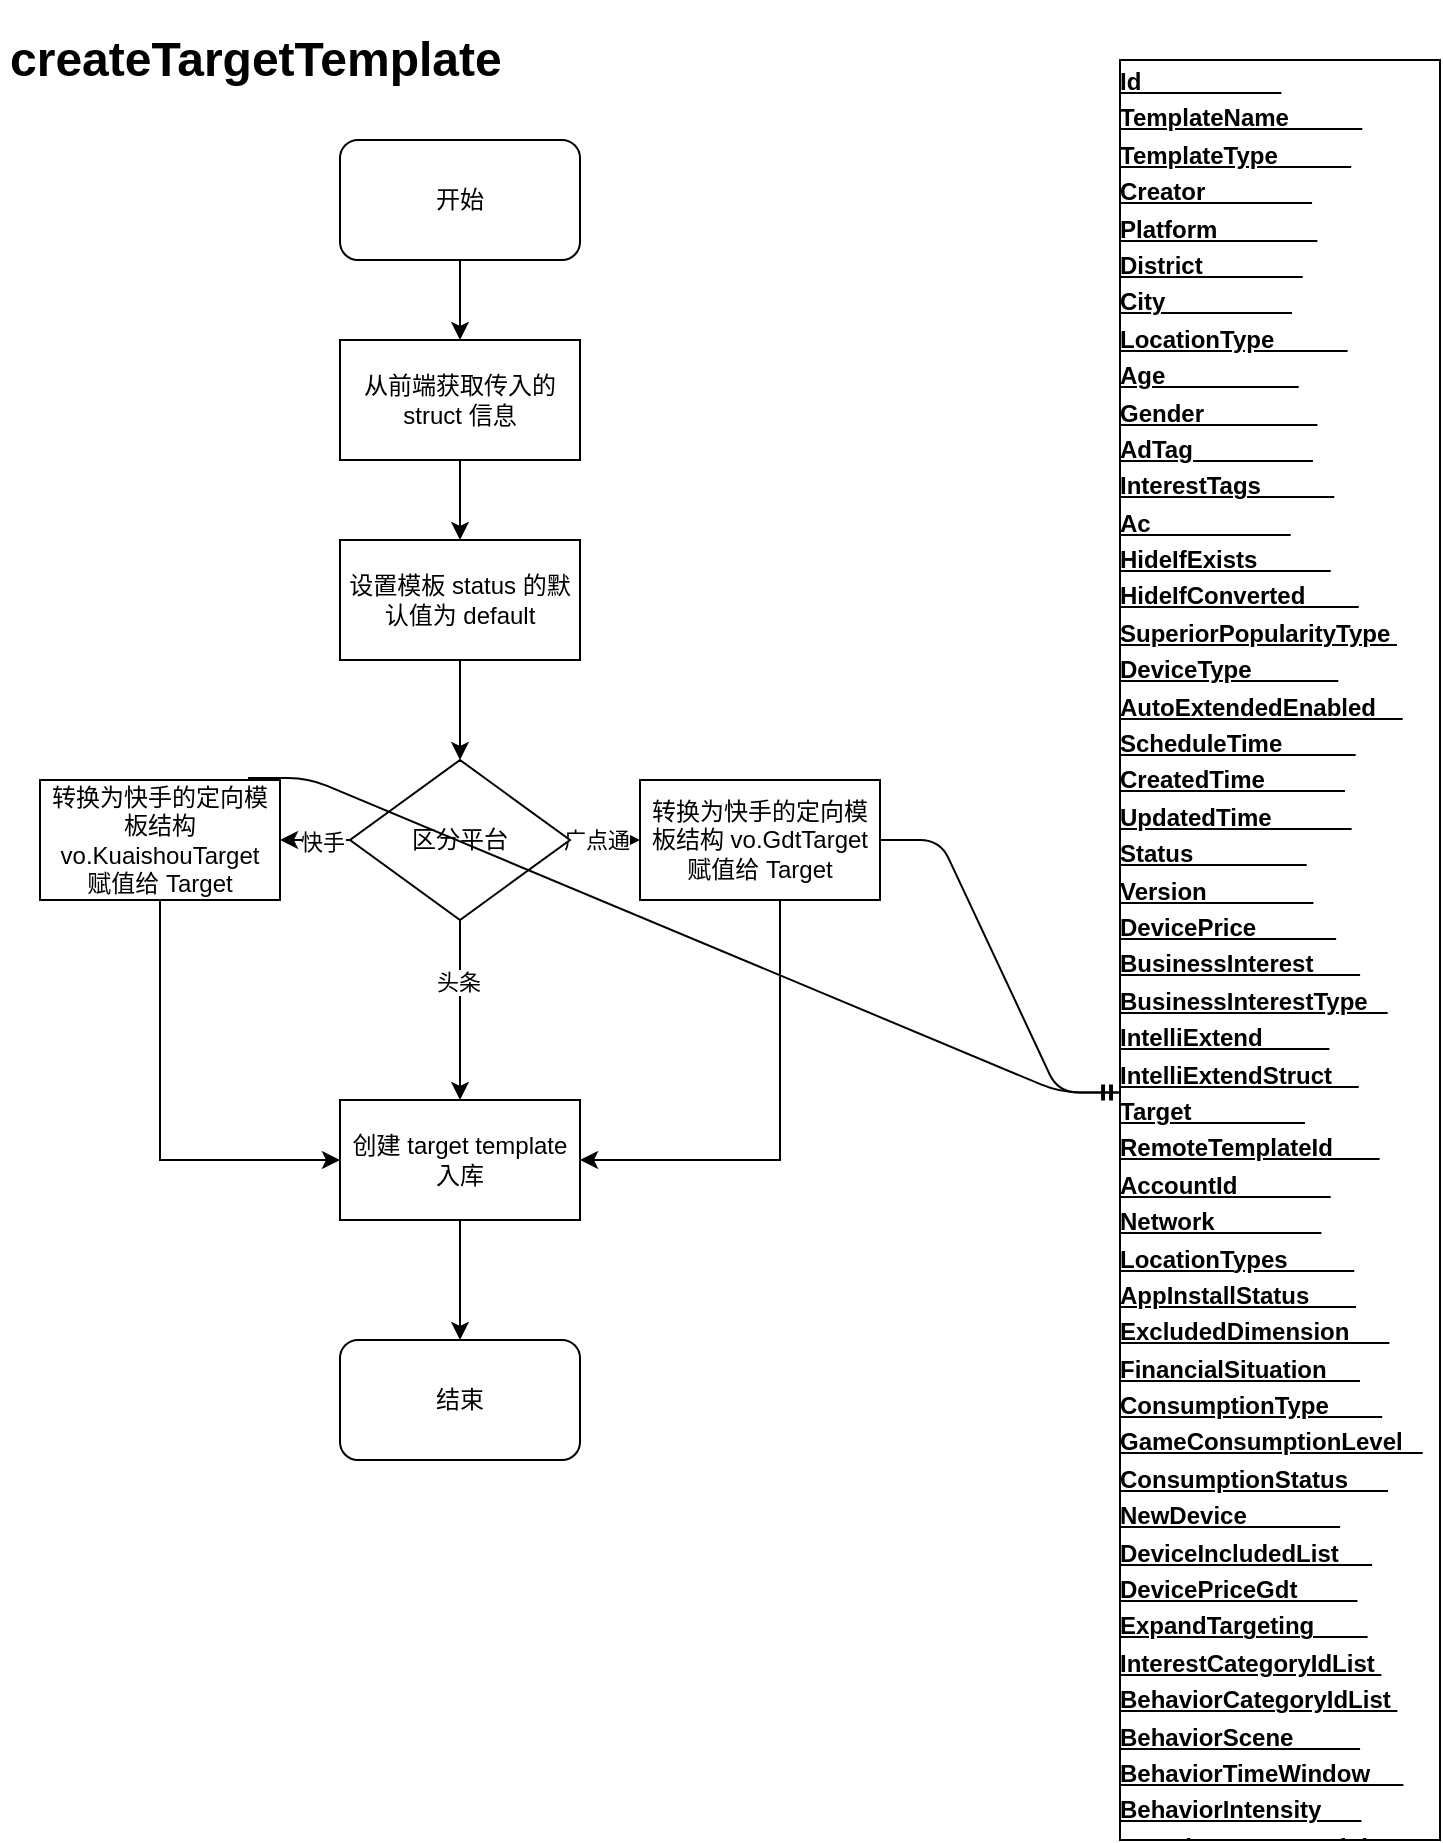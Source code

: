 <mxfile version="14.1.8" type="device"><diagram id="XGQQ6B91ncNpOVdGZxKV" name="第 1 页"><mxGraphModel dx="915" dy="655" grid="1" gridSize="10" guides="1" tooltips="1" connect="1" arrows="1" fold="1" page="1" pageScale="1" pageWidth="827" pageHeight="1169" math="0" shadow="0"><root><mxCell id="0"/><mxCell id="1" parent="0"/><mxCell id="p1RqVLynoBtB7kjLFYLw-1" value="&lt;h1&gt;createTargetTemplate&lt;/h1&gt;" style="text;html=1;strokeColor=none;fillColor=none;spacing=5;spacingTop=-20;whiteSpace=wrap;overflow=hidden;rounded=0;" vertex="1" parent="1"><mxGeometry x="10" y="20" width="270" height="40" as="geometry"/></mxCell><mxCell id="p1RqVLynoBtB7kjLFYLw-5" style="edgeStyle=orthogonalEdgeStyle;rounded=0;orthogonalLoop=1;jettySize=auto;html=1;entryX=0.5;entryY=0;entryDx=0;entryDy=0;" edge="1" parent="1" source="p1RqVLynoBtB7kjLFYLw-2" target="p1RqVLynoBtB7kjLFYLw-3"><mxGeometry relative="1" as="geometry"/></mxCell><mxCell id="p1RqVLynoBtB7kjLFYLw-2" value="开始" style="rounded=1;whiteSpace=wrap;html=1;" vertex="1" parent="1"><mxGeometry x="180" y="80" width="120" height="60" as="geometry"/></mxCell><mxCell id="p1RqVLynoBtB7kjLFYLw-7" style="edgeStyle=orthogonalEdgeStyle;rounded=0;orthogonalLoop=1;jettySize=auto;html=1;entryX=0.5;entryY=0;entryDx=0;entryDy=0;" edge="1" parent="1" source="p1RqVLynoBtB7kjLFYLw-3" target="p1RqVLynoBtB7kjLFYLw-6"><mxGeometry relative="1" as="geometry"/></mxCell><mxCell id="p1RqVLynoBtB7kjLFYLw-3" value="从前端获取传入的struct 信息" style="rounded=0;whiteSpace=wrap;html=1;" vertex="1" parent="1"><mxGeometry x="180" y="180" width="120" height="60" as="geometry"/></mxCell><mxCell id="p1RqVLynoBtB7kjLFYLw-4" value="&lt;p style=&quot;margin: 4px 0px 0px&quot;&gt;&lt;b&gt;&lt;u&gt;Id&amp;nbsp; &amp;nbsp; &amp;nbsp; &amp;nbsp; &amp;nbsp; &amp;nbsp; &amp;nbsp; &amp;nbsp; &amp;nbsp; &amp;nbsp; &amp;nbsp;&lt;/u&gt;&lt;/b&gt;&lt;/p&gt;&lt;p style=&quot;margin: 4px 0px 0px&quot;&gt;&lt;b&gt;&lt;u&gt;TemplateName&amp;nbsp; &amp;nbsp; &amp;nbsp; &amp;nbsp; &amp;nbsp; &amp;nbsp;&lt;/u&gt;&lt;/b&gt;&lt;/p&gt;&lt;p style=&quot;margin: 4px 0px 0px&quot;&gt;&lt;b&gt;&lt;u&gt;TemplateType&amp;nbsp; &amp;nbsp; &amp;nbsp; &amp;nbsp; &amp;nbsp; &amp;nbsp;&lt;/u&gt;&lt;/b&gt;&lt;/p&gt;&lt;p style=&quot;margin: 4px 0px 0px&quot;&gt;&lt;b&gt;&lt;u&gt;Creator&amp;nbsp; &amp;nbsp; &amp;nbsp; &amp;nbsp; &amp;nbsp; &amp;nbsp; &amp;nbsp; &amp;nbsp;&amp;nbsp;&lt;/u&gt;&lt;/b&gt;&lt;/p&gt;&lt;p style=&quot;margin: 4px 0px 0px&quot;&gt;&lt;b&gt;&lt;u&gt;Platform&amp;nbsp; &amp;nbsp; &amp;nbsp; &amp;nbsp; &amp;nbsp; &amp;nbsp; &amp;nbsp; &amp;nbsp;&lt;/u&gt;&lt;/b&gt;&lt;/p&gt;&lt;p style=&quot;margin: 4px 0px 0px&quot;&gt;&lt;b&gt;&lt;u&gt;District&amp;nbsp; &amp;nbsp; &amp;nbsp; &amp;nbsp; &amp;nbsp; &amp;nbsp; &amp;nbsp; &amp;nbsp;&lt;/u&gt;&lt;/b&gt;&lt;/p&gt;&lt;p style=&quot;margin: 4px 0px 0px&quot;&gt;&lt;b&gt;&lt;u&gt;City&amp;nbsp; &amp;nbsp; &amp;nbsp; &amp;nbsp; &amp;nbsp; &amp;nbsp; &amp;nbsp; &amp;nbsp; &amp;nbsp; &amp;nbsp;&lt;/u&gt;&lt;/b&gt;&lt;/p&gt;&lt;p style=&quot;margin: 4px 0px 0px&quot;&gt;&lt;b&gt;&lt;u&gt;LocationType&amp;nbsp; &amp;nbsp; &amp;nbsp; &amp;nbsp; &amp;nbsp; &amp;nbsp;&lt;/u&gt;&lt;/b&gt;&lt;/p&gt;&lt;p style=&quot;margin: 4px 0px 0px&quot;&gt;&lt;b&gt;&lt;u&gt;Age&amp;nbsp; &amp;nbsp; &amp;nbsp; &amp;nbsp; &amp;nbsp; &amp;nbsp; &amp;nbsp; &amp;nbsp; &amp;nbsp; &amp;nbsp;&amp;nbsp;&lt;/u&gt;&lt;/b&gt;&lt;/p&gt;&lt;p style=&quot;margin: 4px 0px 0px&quot;&gt;&lt;b&gt;&lt;u&gt;Gender&amp;nbsp; &amp;nbsp; &amp;nbsp; &amp;nbsp; &amp;nbsp; &amp;nbsp; &amp;nbsp; &amp;nbsp; &amp;nbsp;&lt;/u&gt;&lt;/b&gt;&lt;/p&gt;&lt;p style=&quot;margin: 4px 0px 0px&quot;&gt;&lt;b&gt;&lt;u&gt;AdTag&amp;nbsp; &amp;nbsp; &amp;nbsp; &amp;nbsp; &amp;nbsp; &amp;nbsp; &amp;nbsp; &amp;nbsp; &amp;nbsp;&amp;nbsp;&lt;/u&gt;&lt;/b&gt;&lt;/p&gt;&lt;p style=&quot;margin: 4px 0px 0px&quot;&gt;&lt;b&gt;&lt;u&gt;InterestTags&amp;nbsp; &amp;nbsp; &amp;nbsp; &amp;nbsp; &amp;nbsp; &amp;nbsp;&lt;/u&gt;&lt;/b&gt;&lt;/p&gt;&lt;p style=&quot;margin: 4px 0px 0px&quot;&gt;&lt;b&gt;&lt;u&gt;Ac&amp;nbsp; &amp;nbsp; &amp;nbsp; &amp;nbsp; &amp;nbsp; &amp;nbsp; &amp;nbsp; &amp;nbsp; &amp;nbsp; &amp;nbsp; &amp;nbsp;&lt;/u&gt;&lt;/b&gt;&lt;/p&gt;&lt;p style=&quot;margin: 4px 0px 0px&quot;&gt;&lt;b&gt;&lt;u&gt;HideIfExists&amp;nbsp; &amp;nbsp; &amp;nbsp; &amp;nbsp; &amp;nbsp; &amp;nbsp;&lt;/u&gt;&lt;/b&gt;&lt;/p&gt;&lt;p style=&quot;margin: 4px 0px 0px&quot;&gt;&lt;b&gt;&lt;u&gt;HideIfConverted&amp;nbsp; &amp;nbsp; &amp;nbsp; &amp;nbsp;&amp;nbsp;&lt;/u&gt;&lt;/b&gt;&lt;/p&gt;&lt;p style=&quot;margin: 4px 0px 0px&quot;&gt;&lt;b&gt;&lt;u&gt;SuperiorPopularityType&amp;nbsp;&lt;/u&gt;&lt;/b&gt;&lt;/p&gt;&lt;p style=&quot;margin: 4px 0px 0px&quot;&gt;&lt;b&gt;&lt;u&gt;DeviceType&amp;nbsp; &amp;nbsp; &amp;nbsp; &amp;nbsp; &amp;nbsp; &amp;nbsp; &amp;nbsp;&lt;/u&gt;&lt;/b&gt;&lt;/p&gt;&lt;p style=&quot;margin: 4px 0px 0px&quot;&gt;&lt;b&gt;&lt;u&gt;AutoExtendedEnabled&amp;nbsp; &amp;nbsp;&amp;nbsp;&lt;/u&gt;&lt;/b&gt;&lt;/p&gt;&lt;p style=&quot;margin: 4px 0px 0px&quot;&gt;&lt;b&gt;&lt;u&gt;ScheduleTime&amp;nbsp; &amp;nbsp; &amp;nbsp; &amp;nbsp; &amp;nbsp; &amp;nbsp;&lt;/u&gt;&lt;/b&gt;&lt;/p&gt;&lt;p style=&quot;margin: 4px 0px 0px&quot;&gt;&lt;b&gt;&lt;u&gt;CreatedTime&amp;nbsp; &amp;nbsp; &amp;nbsp; &amp;nbsp; &amp;nbsp; &amp;nbsp;&amp;nbsp;&lt;/u&gt;&lt;/b&gt;&lt;/p&gt;&lt;p style=&quot;margin: 4px 0px 0px&quot;&gt;&lt;b&gt;&lt;u&gt;UpdatedTime&amp;nbsp; &amp;nbsp; &amp;nbsp; &amp;nbsp; &amp;nbsp; &amp;nbsp;&amp;nbsp;&lt;/u&gt;&lt;/b&gt;&lt;/p&gt;&lt;p style=&quot;margin: 4px 0px 0px&quot;&gt;&lt;b&gt;&lt;u&gt;Status&amp;nbsp; &amp;nbsp; &amp;nbsp; &amp;nbsp; &amp;nbsp; &amp;nbsp; &amp;nbsp; &amp;nbsp; &amp;nbsp;&lt;/u&gt;&lt;/b&gt;&lt;/p&gt;&lt;p style=&quot;margin: 4px 0px 0px&quot;&gt;&lt;b&gt;&lt;u&gt;Version&amp;nbsp; &amp;nbsp; &amp;nbsp; &amp;nbsp; &amp;nbsp; &amp;nbsp; &amp;nbsp; &amp;nbsp;&amp;nbsp;&lt;/u&gt;&lt;/b&gt;&lt;/p&gt;&lt;p style=&quot;margin: 4px 0px 0px&quot;&gt;&lt;b&gt;&lt;u&gt;DevicePrice&amp;nbsp; &amp;nbsp; &amp;nbsp; &amp;nbsp; &amp;nbsp; &amp;nbsp;&amp;nbsp;&lt;/u&gt;&lt;/b&gt;&lt;/p&gt;&lt;p style=&quot;margin: 4px 0px 0px&quot;&gt;&lt;b&gt;&lt;u&gt;BusinessInterest&amp;nbsp; &amp;nbsp; &amp;nbsp; &amp;nbsp;&lt;/u&gt;&lt;/b&gt;&lt;/p&gt;&lt;p style=&quot;margin: 4px 0px 0px&quot;&gt;&lt;b&gt;&lt;u&gt;BusinessInterestType&amp;nbsp; &amp;nbsp;&lt;/u&gt;&lt;/b&gt;&lt;/p&gt;&lt;p style=&quot;margin: 4px 0px 0px&quot;&gt;&lt;b&gt;&lt;u&gt;IntelliExtend&amp;nbsp; &amp;nbsp; &amp;nbsp; &amp;nbsp; &amp;nbsp;&amp;nbsp;&lt;/u&gt;&lt;/b&gt;&lt;/p&gt;&lt;p style=&quot;margin: 4px 0px 0px&quot;&gt;&lt;b&gt;&lt;u&gt;IntelliExtendStruct&amp;nbsp; &amp;nbsp;&amp;nbsp;&lt;/u&gt;&lt;/b&gt;&lt;/p&gt;&lt;p style=&quot;margin: 4px 0px 0px&quot;&gt;&lt;b&gt;&lt;u&gt;Target&amp;nbsp; &amp;nbsp; &amp;nbsp; &amp;nbsp; &amp;nbsp; &amp;nbsp; &amp;nbsp; &amp;nbsp; &amp;nbsp;&lt;/u&gt;&lt;/b&gt;&lt;/p&gt;&lt;p style=&quot;margin: 4px 0px 0px&quot;&gt;&lt;b&gt;&lt;u&gt;RemoteTemplateId&amp;nbsp; &amp;nbsp; &amp;nbsp; &amp;nbsp;&lt;/u&gt;&lt;/b&gt;&lt;/p&gt;&lt;p style=&quot;margin: 4px 0px 0px&quot;&gt;&lt;b&gt;&lt;u&gt;AccountId&amp;nbsp; &amp;nbsp; &amp;nbsp; &amp;nbsp; &amp;nbsp; &amp;nbsp; &amp;nbsp;&amp;nbsp;&lt;/u&gt;&lt;/b&gt;&lt;/p&gt;&lt;p style=&quot;margin: 4px 0px 0px&quot;&gt;&lt;b&gt;&lt;u&gt;Network&amp;nbsp; &amp;nbsp; &amp;nbsp; &amp;nbsp; &amp;nbsp; &amp;nbsp; &amp;nbsp; &amp;nbsp;&amp;nbsp;&lt;/u&gt;&lt;/b&gt;&lt;/p&gt;&lt;p style=&quot;margin: 4px 0px 0px&quot;&gt;&lt;b&gt;&lt;u&gt;LocationTypes&amp;nbsp; &amp;nbsp; &amp;nbsp; &amp;nbsp; &amp;nbsp;&amp;nbsp;&lt;/u&gt;&lt;/b&gt;&lt;/p&gt;&lt;p style=&quot;margin: 4px 0px 0px&quot;&gt;&lt;b&gt;&lt;u&gt;AppInstallStatus&amp;nbsp; &amp;nbsp; &amp;nbsp; &amp;nbsp;&lt;/u&gt;&lt;/b&gt;&lt;/p&gt;&lt;p style=&quot;margin: 4px 0px 0px&quot;&gt;&lt;b&gt;&lt;u&gt;ExcludedDimension&amp;nbsp; &amp;nbsp; &amp;nbsp;&amp;nbsp;&lt;/u&gt;&lt;/b&gt;&lt;/p&gt;&lt;p style=&quot;margin: 4px 0px 0px&quot;&gt;&lt;b&gt;&lt;u&gt;FinancialSituation&amp;nbsp; &amp;nbsp; &amp;nbsp;&lt;/u&gt;&lt;/b&gt;&lt;/p&gt;&lt;p style=&quot;margin: 4px 0px 0px&quot;&gt;&lt;b&gt;&lt;u&gt;ConsumptionType&amp;nbsp; &amp;nbsp; &amp;nbsp; &amp;nbsp;&amp;nbsp;&lt;/u&gt;&lt;/b&gt;&lt;/p&gt;&lt;p style=&quot;margin: 4px 0px 0px&quot;&gt;&lt;b&gt;&lt;u&gt;GameConsumptionLevel&amp;nbsp; &amp;nbsp;&lt;/u&gt;&lt;/b&gt;&lt;/p&gt;&lt;p style=&quot;margin: 4px 0px 0px&quot;&gt;&lt;b&gt;&lt;u&gt;ConsumptionStatus&amp;nbsp; &amp;nbsp; &amp;nbsp;&amp;nbsp;&lt;/u&gt;&lt;/b&gt;&lt;/p&gt;&lt;p style=&quot;margin: 4px 0px 0px&quot;&gt;&lt;b&gt;&lt;u&gt;NewDevice&amp;nbsp; &amp;nbsp; &amp;nbsp; &amp;nbsp; &amp;nbsp; &amp;nbsp; &amp;nbsp;&amp;nbsp;&lt;/u&gt;&lt;/b&gt;&lt;/p&gt;&lt;p style=&quot;margin: 4px 0px 0px&quot;&gt;&lt;b&gt;&lt;u&gt;DeviceIncludedList&amp;nbsp; &amp;nbsp; &amp;nbsp;&lt;/u&gt;&lt;/b&gt;&lt;/p&gt;&lt;p style=&quot;margin: 4px 0px 0px&quot;&gt;&lt;b&gt;&lt;u&gt;DevicePriceGdt&amp;nbsp; &amp;nbsp; &amp;nbsp; &amp;nbsp; &amp;nbsp;&lt;/u&gt;&lt;/b&gt;&lt;/p&gt;&lt;p style=&quot;margin: 4px 0px 0px&quot;&gt;&lt;b&gt;&lt;u&gt;ExpandTargeting&amp;nbsp; &amp;nbsp; &amp;nbsp; &amp;nbsp;&amp;nbsp;&lt;/u&gt;&lt;/b&gt;&lt;/p&gt;&lt;p style=&quot;margin: 4px 0px 0px&quot;&gt;&lt;b&gt;&lt;u&gt;InterestCategoryIdList&amp;nbsp;&lt;/u&gt;&lt;/b&gt;&lt;/p&gt;&lt;p style=&quot;margin: 4px 0px 0px&quot;&gt;&lt;b&gt;&lt;u&gt;BehaviorCategoryIdList&amp;nbsp;&lt;/u&gt;&lt;/b&gt;&lt;/p&gt;&lt;p style=&quot;margin: 4px 0px 0px&quot;&gt;&lt;b&gt;&lt;u&gt;BehaviorScene&amp;nbsp; &amp;nbsp; &amp;nbsp; &amp;nbsp; &amp;nbsp;&amp;nbsp;&lt;/u&gt;&lt;/b&gt;&lt;/p&gt;&lt;p style=&quot;margin: 4px 0px 0px&quot;&gt;&lt;b&gt;&lt;u&gt;BehaviorTimeWindow&amp;nbsp; &amp;nbsp; &amp;nbsp;&lt;/u&gt;&lt;/b&gt;&lt;/p&gt;&lt;p style=&quot;margin: 4px 0px 0px&quot;&gt;&lt;b&gt;&lt;u&gt;BehaviorIntensity&amp;nbsp; &amp;nbsp; &amp;nbsp;&amp;nbsp;&lt;/u&gt;&lt;/b&gt;&lt;/p&gt;&lt;p style=&quot;margin: 4px 0px 0px&quot;&gt;&lt;b&gt;&lt;u&gt;IntentionCategoryIdList&lt;/u&gt;&lt;/b&gt;&lt;/p&gt;" style="verticalAlign=top;align=left;overflow=fill;fontSize=12;fontFamily=Helvetica;html=1;" vertex="1" parent="1"><mxGeometry x="570" y="40" width="160" height="890" as="geometry"/></mxCell><mxCell id="p1RqVLynoBtB7kjLFYLw-21" style="edgeStyle=orthogonalEdgeStyle;rounded=0;orthogonalLoop=1;jettySize=auto;html=1;entryX=0.5;entryY=0;entryDx=0;entryDy=0;" edge="1" parent="1" source="p1RqVLynoBtB7kjLFYLw-6" target="p1RqVLynoBtB7kjLFYLw-11"><mxGeometry relative="1" as="geometry"/></mxCell><mxCell id="p1RqVLynoBtB7kjLFYLw-6" value="设置模板 status 的默认值为 default" style="rounded=0;whiteSpace=wrap;html=1;" vertex="1" parent="1"><mxGeometry x="180" y="280" width="120" height="60" as="geometry"/></mxCell><mxCell id="p1RqVLynoBtB7kjLFYLw-13" value="" style="edgeStyle=orthogonalEdgeStyle;rounded=0;orthogonalLoop=1;jettySize=auto;html=1;" edge="1" parent="1" source="p1RqVLynoBtB7kjLFYLw-11" target="p1RqVLynoBtB7kjLFYLw-12"><mxGeometry relative="1" as="geometry"/></mxCell><mxCell id="p1RqVLynoBtB7kjLFYLw-14" value="快手" style="edgeLabel;html=1;align=center;verticalAlign=middle;resizable=0;points=[];" vertex="1" connectable="0" parent="p1RqVLynoBtB7kjLFYLw-13"><mxGeometry x="-0.378" y="1" relative="1" as="geometry"><mxPoint as="offset"/></mxGeometry></mxCell><mxCell id="p1RqVLynoBtB7kjLFYLw-16" value="" style="edgeStyle=orthogonalEdgeStyle;rounded=0;orthogonalLoop=1;jettySize=auto;html=1;" edge="1" parent="1" source="p1RqVLynoBtB7kjLFYLw-11" target="p1RqVLynoBtB7kjLFYLw-15"><mxGeometry relative="1" as="geometry"/></mxCell><mxCell id="p1RqVLynoBtB7kjLFYLw-17" value="广点通" style="edgeLabel;html=1;align=center;verticalAlign=middle;resizable=0;points=[];" vertex="1" connectable="0" parent="p1RqVLynoBtB7kjLFYLw-16"><mxGeometry x="-0.422" relative="1" as="geometry"><mxPoint as="offset"/></mxGeometry></mxCell><mxCell id="p1RqVLynoBtB7kjLFYLw-19" value="" style="edgeStyle=orthogonalEdgeStyle;rounded=0;orthogonalLoop=1;jettySize=auto;html=1;" edge="1" parent="1" source="p1RqVLynoBtB7kjLFYLw-11" target="p1RqVLynoBtB7kjLFYLw-18"><mxGeometry relative="1" as="geometry"/></mxCell><mxCell id="p1RqVLynoBtB7kjLFYLw-20" value="头条" style="edgeLabel;html=1;align=center;verticalAlign=middle;resizable=0;points=[];" vertex="1" connectable="0" parent="p1RqVLynoBtB7kjLFYLw-19"><mxGeometry x="-0.311" y="-1" relative="1" as="geometry"><mxPoint as="offset"/></mxGeometry></mxCell><mxCell id="p1RqVLynoBtB7kjLFYLw-11" value="区分平台" style="rhombus;whiteSpace=wrap;html=1;" vertex="1" parent="1"><mxGeometry x="185" y="390" width="110" height="80" as="geometry"/></mxCell><mxCell id="p1RqVLynoBtB7kjLFYLw-24" style="edgeStyle=orthogonalEdgeStyle;rounded=0;orthogonalLoop=1;jettySize=auto;html=1;entryX=0;entryY=0.5;entryDx=0;entryDy=0;" edge="1" parent="1" source="p1RqVLynoBtB7kjLFYLw-12" target="p1RqVLynoBtB7kjLFYLw-18"><mxGeometry relative="1" as="geometry"><Array as="points"><mxPoint x="90" y="590"/></Array></mxGeometry></mxCell><mxCell id="p1RqVLynoBtB7kjLFYLw-12" value="转换为快手的定向模板结构 vo.KuaishouTarget&lt;br&gt;赋值给 Target" style="whiteSpace=wrap;html=1;" vertex="1" parent="1"><mxGeometry x="30" y="400" width="120" height="60" as="geometry"/></mxCell><mxCell id="p1RqVLynoBtB7kjLFYLw-25" style="edgeStyle=orthogonalEdgeStyle;rounded=0;orthogonalLoop=1;jettySize=auto;html=1;entryX=1;entryY=0.5;entryDx=0;entryDy=0;" edge="1" parent="1" source="p1RqVLynoBtB7kjLFYLw-15" target="p1RqVLynoBtB7kjLFYLw-18"><mxGeometry relative="1" as="geometry"><Array as="points"><mxPoint x="400" y="590"/></Array></mxGeometry></mxCell><mxCell id="p1RqVLynoBtB7kjLFYLw-15" value="&lt;span&gt;转换为快手的定向模板结构 vo.GdtTarget&lt;/span&gt;&lt;br&gt;&lt;span&gt;赋值给 Target&lt;/span&gt;" style="whiteSpace=wrap;html=1;" vertex="1" parent="1"><mxGeometry x="330" y="400" width="120" height="60" as="geometry"/></mxCell><mxCell id="p1RqVLynoBtB7kjLFYLw-27" style="edgeStyle=orthogonalEdgeStyle;rounded=0;orthogonalLoop=1;jettySize=auto;html=1;entryX=0.5;entryY=0;entryDx=0;entryDy=0;" edge="1" parent="1" source="p1RqVLynoBtB7kjLFYLw-18" target="p1RqVLynoBtB7kjLFYLw-26"><mxGeometry relative="1" as="geometry"/></mxCell><mxCell id="p1RqVLynoBtB7kjLFYLw-18" value="创建 target template&lt;br&gt;入库" style="whiteSpace=wrap;html=1;" vertex="1" parent="1"><mxGeometry x="180" y="560" width="120" height="60" as="geometry"/></mxCell><mxCell id="p1RqVLynoBtB7kjLFYLw-22" value="" style="edgeStyle=entityRelationEdgeStyle;fontSize=12;html=1;endArrow=ERmandOne;entryX=0;entryY=0.58;entryDx=0;entryDy=0;entryPerimeter=0;exitX=0.867;exitY=-0.017;exitDx=0;exitDy=0;exitPerimeter=0;" edge="1" parent="1" source="p1RqVLynoBtB7kjLFYLw-12" target="p1RqVLynoBtB7kjLFYLw-4"><mxGeometry width="100" height="100" relative="1" as="geometry"><mxPoint x="430" y="430" as="sourcePoint"/><mxPoint x="560" y="550" as="targetPoint"/></mxGeometry></mxCell><mxCell id="p1RqVLynoBtB7kjLFYLw-23" value="" style="edgeStyle=entityRelationEdgeStyle;fontSize=12;html=1;endArrow=ERmandOne;entryX=-0.006;entryY=0.58;entryDx=0;entryDy=0;entryPerimeter=0;exitX=1;exitY=0.5;exitDx=0;exitDy=0;" edge="1" parent="1" source="p1RqVLynoBtB7kjLFYLw-15" target="p1RqVLynoBtB7kjLFYLw-4"><mxGeometry width="100" height="100" relative="1" as="geometry"><mxPoint x="144.04" y="408.98" as="sourcePoint"/><mxPoint x="580" y="566.2" as="targetPoint"/></mxGeometry></mxCell><mxCell id="p1RqVLynoBtB7kjLFYLw-26" value="结束" style="rounded=1;whiteSpace=wrap;html=1;" vertex="1" parent="1"><mxGeometry x="180" y="680" width="120" height="60" as="geometry"/></mxCell></root></mxGraphModel></diagram></mxfile>
